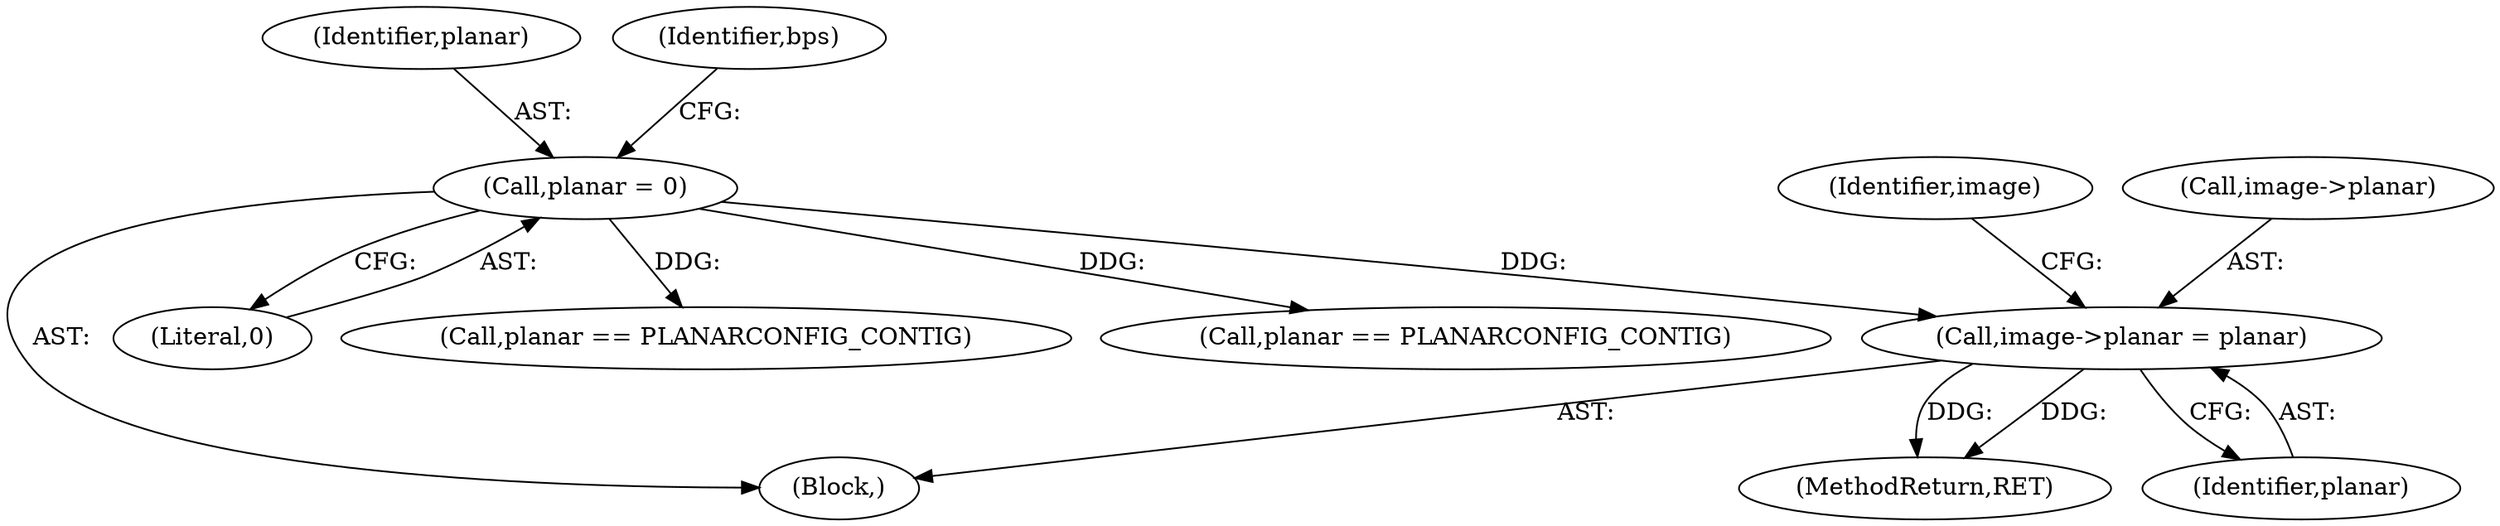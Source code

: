 digraph "0_libtiff_83a4b92815ea04969d494416eaae3d4c6b338e4a#diff-c8b4b355f9b5c06d585b23138e1c185f_5@pointer" {
"1000434" [label="(Call,image->planar = planar)"];
"1000151" [label="(Call,planar = 0)"];
"1001037" [label="(Call,planar == PLANARCONFIG_CONTIG)"];
"1000441" [label="(Identifier,image)"];
"1000152" [label="(Identifier,planar)"];
"1001187" [label="(MethodReturn,RET)"];
"1000132" [label="(Block,)"];
"1000438" [label="(Identifier,planar)"];
"1000156" [label="(Identifier,bps)"];
"1000153" [label="(Literal,0)"];
"1000435" [label="(Call,image->planar)"];
"1000434" [label="(Call,image->planar = planar)"];
"1000151" [label="(Call,planar = 0)"];
"1001074" [label="(Call,planar == PLANARCONFIG_CONTIG)"];
"1000434" -> "1000132"  [label="AST: "];
"1000434" -> "1000438"  [label="CFG: "];
"1000435" -> "1000434"  [label="AST: "];
"1000438" -> "1000434"  [label="AST: "];
"1000441" -> "1000434"  [label="CFG: "];
"1000434" -> "1001187"  [label="DDG: "];
"1000434" -> "1001187"  [label="DDG: "];
"1000151" -> "1000434"  [label="DDG: "];
"1000151" -> "1000132"  [label="AST: "];
"1000151" -> "1000153"  [label="CFG: "];
"1000152" -> "1000151"  [label="AST: "];
"1000153" -> "1000151"  [label="AST: "];
"1000156" -> "1000151"  [label="CFG: "];
"1000151" -> "1001037"  [label="DDG: "];
"1000151" -> "1001074"  [label="DDG: "];
}
